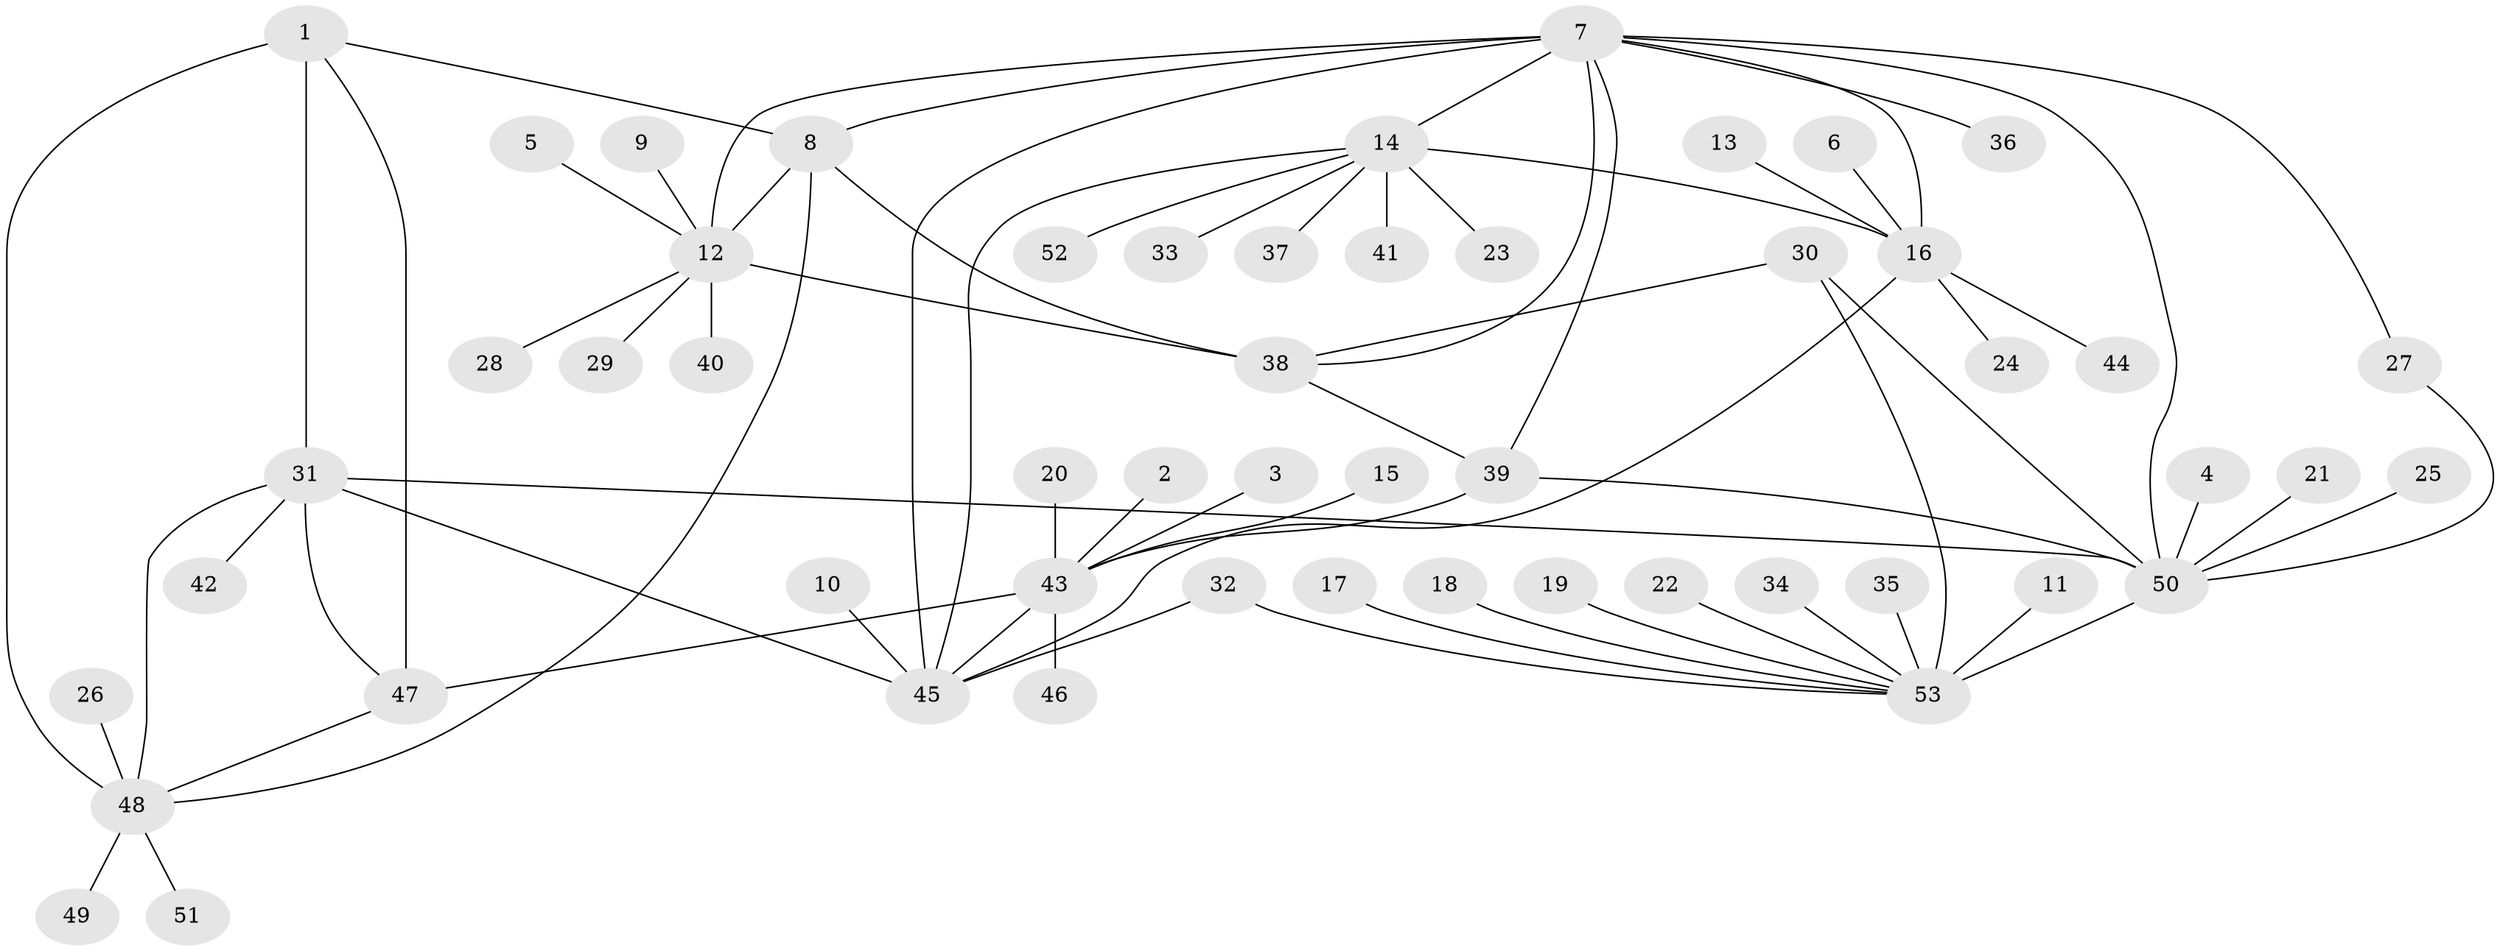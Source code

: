 // original degree distribution, {10: 0.02830188679245283, 8: 0.018867924528301886, 4: 0.018867924528301886, 5: 0.02830188679245283, 11: 0.02830188679245283, 14: 0.009433962264150943, 7: 0.0660377358490566, 9: 0.018867924528301886, 6: 0.018867924528301886, 1: 0.6320754716981132, 3: 0.03773584905660377, 2: 0.09433962264150944}
// Generated by graph-tools (version 1.1) at 2025/02/03/09/25 03:02:51]
// undirected, 53 vertices, 72 edges
graph export_dot {
graph [start="1"]
  node [color=gray90,style=filled];
  1;
  2;
  3;
  4;
  5;
  6;
  7;
  8;
  9;
  10;
  11;
  12;
  13;
  14;
  15;
  16;
  17;
  18;
  19;
  20;
  21;
  22;
  23;
  24;
  25;
  26;
  27;
  28;
  29;
  30;
  31;
  32;
  33;
  34;
  35;
  36;
  37;
  38;
  39;
  40;
  41;
  42;
  43;
  44;
  45;
  46;
  47;
  48;
  49;
  50;
  51;
  52;
  53;
  1 -- 8 [weight=1.0];
  1 -- 31 [weight=2.0];
  1 -- 47 [weight=2.0];
  1 -- 48 [weight=2.0];
  2 -- 43 [weight=1.0];
  3 -- 43 [weight=1.0];
  4 -- 50 [weight=1.0];
  5 -- 12 [weight=1.0];
  6 -- 16 [weight=1.0];
  7 -- 8 [weight=1.0];
  7 -- 12 [weight=2.0];
  7 -- 14 [weight=2.0];
  7 -- 16 [weight=2.0];
  7 -- 27 [weight=1.0];
  7 -- 36 [weight=1.0];
  7 -- 38 [weight=1.0];
  7 -- 39 [weight=2.0];
  7 -- 45 [weight=2.0];
  7 -- 50 [weight=1.0];
  8 -- 12 [weight=2.0];
  8 -- 38 [weight=1.0];
  8 -- 48 [weight=1.0];
  9 -- 12 [weight=1.0];
  10 -- 45 [weight=1.0];
  11 -- 53 [weight=1.0];
  12 -- 28 [weight=1.0];
  12 -- 29 [weight=1.0];
  12 -- 38 [weight=2.0];
  12 -- 40 [weight=1.0];
  13 -- 16 [weight=1.0];
  14 -- 16 [weight=1.0];
  14 -- 23 [weight=1.0];
  14 -- 33 [weight=1.0];
  14 -- 37 [weight=1.0];
  14 -- 41 [weight=1.0];
  14 -- 45 [weight=1.0];
  14 -- 52 [weight=1.0];
  15 -- 43 [weight=1.0];
  16 -- 24 [weight=1.0];
  16 -- 44 [weight=1.0];
  16 -- 45 [weight=1.0];
  17 -- 53 [weight=1.0];
  18 -- 53 [weight=1.0];
  19 -- 53 [weight=1.0];
  20 -- 43 [weight=1.0];
  21 -- 50 [weight=1.0];
  22 -- 53 [weight=1.0];
  25 -- 50 [weight=1.0];
  26 -- 48 [weight=1.0];
  27 -- 50 [weight=1.0];
  30 -- 38 [weight=1.0];
  30 -- 50 [weight=1.0];
  30 -- 53 [weight=3.0];
  31 -- 42 [weight=1.0];
  31 -- 45 [weight=1.0];
  31 -- 47 [weight=1.0];
  31 -- 48 [weight=1.0];
  31 -- 50 [weight=1.0];
  32 -- 45 [weight=1.0];
  32 -- 53 [weight=1.0];
  34 -- 53 [weight=1.0];
  35 -- 53 [weight=1.0];
  38 -- 39 [weight=1.0];
  39 -- 43 [weight=6.0];
  39 -- 50 [weight=1.0];
  43 -- 45 [weight=1.0];
  43 -- 46 [weight=1.0];
  43 -- 47 [weight=1.0];
  47 -- 48 [weight=1.0];
  48 -- 49 [weight=1.0];
  48 -- 51 [weight=1.0];
  50 -- 53 [weight=3.0];
}
